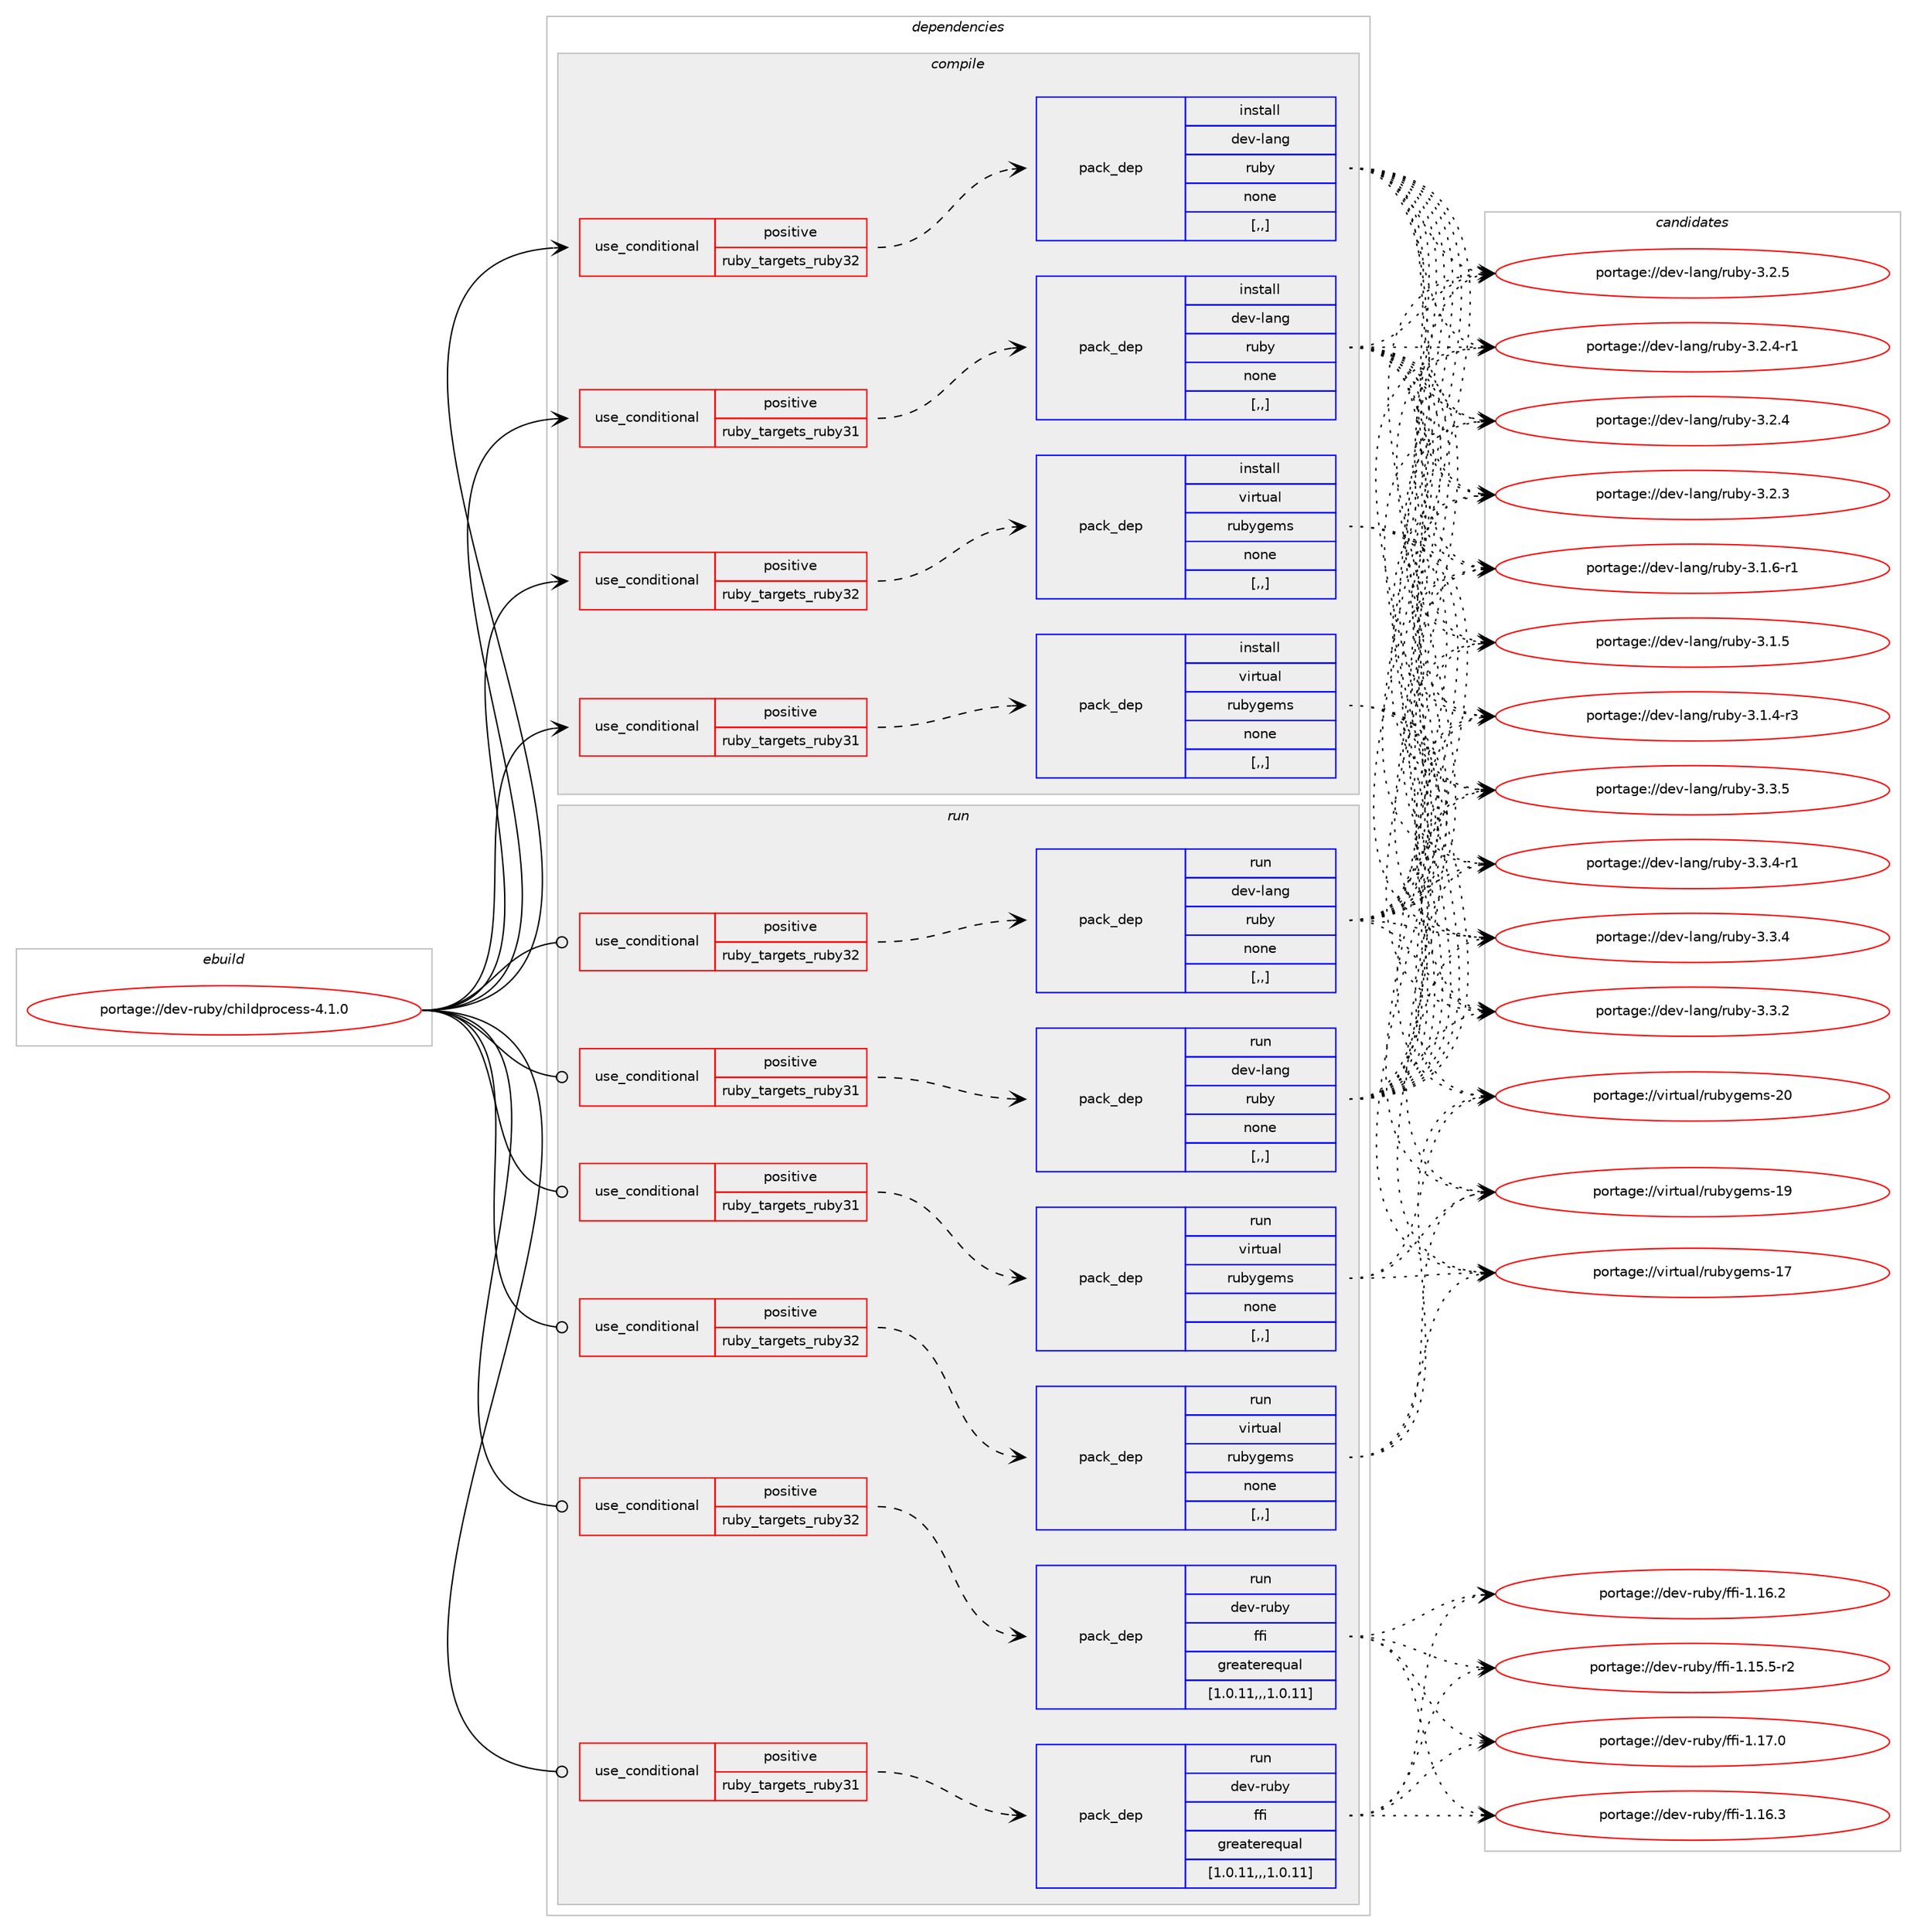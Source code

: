 digraph prolog {

# *************
# Graph options
# *************

newrank=true;
concentrate=true;
compound=true;
graph [rankdir=LR,fontname=Helvetica,fontsize=10,ranksep=1.5];#, ranksep=2.5, nodesep=0.2];
edge  [arrowhead=vee];
node  [fontname=Helvetica,fontsize=10];

# **********
# The ebuild
# **********

subgraph cluster_leftcol {
color=gray;
label=<<i>ebuild</i>>;
id [label="portage://dev-ruby/childprocess-4.1.0", color=red, width=4, href="../dev-ruby/childprocess-4.1.0.svg"];
}

# ****************
# The dependencies
# ****************

subgraph cluster_midcol {
color=gray;
label=<<i>dependencies</i>>;
subgraph cluster_compile {
fillcolor="#eeeeee";
style=filled;
label=<<i>compile</i>>;
subgraph cond176403 {
dependency674838 [label=<<TABLE BORDER="0" CELLBORDER="1" CELLSPACING="0" CELLPADDING="4"><TR><TD ROWSPAN="3" CELLPADDING="10">use_conditional</TD></TR><TR><TD>positive</TD></TR><TR><TD>ruby_targets_ruby31</TD></TR></TABLE>>, shape=none, color=red];
subgraph pack493548 {
dependency674839 [label=<<TABLE BORDER="0" CELLBORDER="1" CELLSPACING="0" CELLPADDING="4" WIDTH="220"><TR><TD ROWSPAN="6" CELLPADDING="30">pack_dep</TD></TR><TR><TD WIDTH="110">install</TD></TR><TR><TD>dev-lang</TD></TR><TR><TD>ruby</TD></TR><TR><TD>none</TD></TR><TR><TD>[,,]</TD></TR></TABLE>>, shape=none, color=blue];
}
dependency674838:e -> dependency674839:w [weight=20,style="dashed",arrowhead="vee"];
}
id:e -> dependency674838:w [weight=20,style="solid",arrowhead="vee"];
subgraph cond176404 {
dependency674840 [label=<<TABLE BORDER="0" CELLBORDER="1" CELLSPACING="0" CELLPADDING="4"><TR><TD ROWSPAN="3" CELLPADDING="10">use_conditional</TD></TR><TR><TD>positive</TD></TR><TR><TD>ruby_targets_ruby31</TD></TR></TABLE>>, shape=none, color=red];
subgraph pack493549 {
dependency674841 [label=<<TABLE BORDER="0" CELLBORDER="1" CELLSPACING="0" CELLPADDING="4" WIDTH="220"><TR><TD ROWSPAN="6" CELLPADDING="30">pack_dep</TD></TR><TR><TD WIDTH="110">install</TD></TR><TR><TD>virtual</TD></TR><TR><TD>rubygems</TD></TR><TR><TD>none</TD></TR><TR><TD>[,,]</TD></TR></TABLE>>, shape=none, color=blue];
}
dependency674840:e -> dependency674841:w [weight=20,style="dashed",arrowhead="vee"];
}
id:e -> dependency674840:w [weight=20,style="solid",arrowhead="vee"];
subgraph cond176405 {
dependency674842 [label=<<TABLE BORDER="0" CELLBORDER="1" CELLSPACING="0" CELLPADDING="4"><TR><TD ROWSPAN="3" CELLPADDING="10">use_conditional</TD></TR><TR><TD>positive</TD></TR><TR><TD>ruby_targets_ruby32</TD></TR></TABLE>>, shape=none, color=red];
subgraph pack493550 {
dependency674843 [label=<<TABLE BORDER="0" CELLBORDER="1" CELLSPACING="0" CELLPADDING="4" WIDTH="220"><TR><TD ROWSPAN="6" CELLPADDING="30">pack_dep</TD></TR><TR><TD WIDTH="110">install</TD></TR><TR><TD>dev-lang</TD></TR><TR><TD>ruby</TD></TR><TR><TD>none</TD></TR><TR><TD>[,,]</TD></TR></TABLE>>, shape=none, color=blue];
}
dependency674842:e -> dependency674843:w [weight=20,style="dashed",arrowhead="vee"];
}
id:e -> dependency674842:w [weight=20,style="solid",arrowhead="vee"];
subgraph cond176406 {
dependency674844 [label=<<TABLE BORDER="0" CELLBORDER="1" CELLSPACING="0" CELLPADDING="4"><TR><TD ROWSPAN="3" CELLPADDING="10">use_conditional</TD></TR><TR><TD>positive</TD></TR><TR><TD>ruby_targets_ruby32</TD></TR></TABLE>>, shape=none, color=red];
subgraph pack493551 {
dependency674845 [label=<<TABLE BORDER="0" CELLBORDER="1" CELLSPACING="0" CELLPADDING="4" WIDTH="220"><TR><TD ROWSPAN="6" CELLPADDING="30">pack_dep</TD></TR><TR><TD WIDTH="110">install</TD></TR><TR><TD>virtual</TD></TR><TR><TD>rubygems</TD></TR><TR><TD>none</TD></TR><TR><TD>[,,]</TD></TR></TABLE>>, shape=none, color=blue];
}
dependency674844:e -> dependency674845:w [weight=20,style="dashed",arrowhead="vee"];
}
id:e -> dependency674844:w [weight=20,style="solid",arrowhead="vee"];
}
subgraph cluster_compileandrun {
fillcolor="#eeeeee";
style=filled;
label=<<i>compile and run</i>>;
}
subgraph cluster_run {
fillcolor="#eeeeee";
style=filled;
label=<<i>run</i>>;
subgraph cond176407 {
dependency674846 [label=<<TABLE BORDER="0" CELLBORDER="1" CELLSPACING="0" CELLPADDING="4"><TR><TD ROWSPAN="3" CELLPADDING="10">use_conditional</TD></TR><TR><TD>positive</TD></TR><TR><TD>ruby_targets_ruby31</TD></TR></TABLE>>, shape=none, color=red];
subgraph pack493552 {
dependency674847 [label=<<TABLE BORDER="0" CELLBORDER="1" CELLSPACING="0" CELLPADDING="4" WIDTH="220"><TR><TD ROWSPAN="6" CELLPADDING="30">pack_dep</TD></TR><TR><TD WIDTH="110">run</TD></TR><TR><TD>dev-lang</TD></TR><TR><TD>ruby</TD></TR><TR><TD>none</TD></TR><TR><TD>[,,]</TD></TR></TABLE>>, shape=none, color=blue];
}
dependency674846:e -> dependency674847:w [weight=20,style="dashed",arrowhead="vee"];
}
id:e -> dependency674846:w [weight=20,style="solid",arrowhead="odot"];
subgraph cond176408 {
dependency674848 [label=<<TABLE BORDER="0" CELLBORDER="1" CELLSPACING="0" CELLPADDING="4"><TR><TD ROWSPAN="3" CELLPADDING="10">use_conditional</TD></TR><TR><TD>positive</TD></TR><TR><TD>ruby_targets_ruby31</TD></TR></TABLE>>, shape=none, color=red];
subgraph pack493553 {
dependency674849 [label=<<TABLE BORDER="0" CELLBORDER="1" CELLSPACING="0" CELLPADDING="4" WIDTH="220"><TR><TD ROWSPAN="6" CELLPADDING="30">pack_dep</TD></TR><TR><TD WIDTH="110">run</TD></TR><TR><TD>dev-ruby</TD></TR><TR><TD>ffi</TD></TR><TR><TD>greaterequal</TD></TR><TR><TD>[1.0.11,,,1.0.11]</TD></TR></TABLE>>, shape=none, color=blue];
}
dependency674848:e -> dependency674849:w [weight=20,style="dashed",arrowhead="vee"];
}
id:e -> dependency674848:w [weight=20,style="solid",arrowhead="odot"];
subgraph cond176409 {
dependency674850 [label=<<TABLE BORDER="0" CELLBORDER="1" CELLSPACING="0" CELLPADDING="4"><TR><TD ROWSPAN="3" CELLPADDING="10">use_conditional</TD></TR><TR><TD>positive</TD></TR><TR><TD>ruby_targets_ruby31</TD></TR></TABLE>>, shape=none, color=red];
subgraph pack493554 {
dependency674851 [label=<<TABLE BORDER="0" CELLBORDER="1" CELLSPACING="0" CELLPADDING="4" WIDTH="220"><TR><TD ROWSPAN="6" CELLPADDING="30">pack_dep</TD></TR><TR><TD WIDTH="110">run</TD></TR><TR><TD>virtual</TD></TR><TR><TD>rubygems</TD></TR><TR><TD>none</TD></TR><TR><TD>[,,]</TD></TR></TABLE>>, shape=none, color=blue];
}
dependency674850:e -> dependency674851:w [weight=20,style="dashed",arrowhead="vee"];
}
id:e -> dependency674850:w [weight=20,style="solid",arrowhead="odot"];
subgraph cond176410 {
dependency674852 [label=<<TABLE BORDER="0" CELLBORDER="1" CELLSPACING="0" CELLPADDING="4"><TR><TD ROWSPAN="3" CELLPADDING="10">use_conditional</TD></TR><TR><TD>positive</TD></TR><TR><TD>ruby_targets_ruby32</TD></TR></TABLE>>, shape=none, color=red];
subgraph pack493555 {
dependency674853 [label=<<TABLE BORDER="0" CELLBORDER="1" CELLSPACING="0" CELLPADDING="4" WIDTH="220"><TR><TD ROWSPAN="6" CELLPADDING="30">pack_dep</TD></TR><TR><TD WIDTH="110">run</TD></TR><TR><TD>dev-lang</TD></TR><TR><TD>ruby</TD></TR><TR><TD>none</TD></TR><TR><TD>[,,]</TD></TR></TABLE>>, shape=none, color=blue];
}
dependency674852:e -> dependency674853:w [weight=20,style="dashed",arrowhead="vee"];
}
id:e -> dependency674852:w [weight=20,style="solid",arrowhead="odot"];
subgraph cond176411 {
dependency674854 [label=<<TABLE BORDER="0" CELLBORDER="1" CELLSPACING="0" CELLPADDING="4"><TR><TD ROWSPAN="3" CELLPADDING="10">use_conditional</TD></TR><TR><TD>positive</TD></TR><TR><TD>ruby_targets_ruby32</TD></TR></TABLE>>, shape=none, color=red];
subgraph pack493556 {
dependency674855 [label=<<TABLE BORDER="0" CELLBORDER="1" CELLSPACING="0" CELLPADDING="4" WIDTH="220"><TR><TD ROWSPAN="6" CELLPADDING="30">pack_dep</TD></TR><TR><TD WIDTH="110">run</TD></TR><TR><TD>dev-ruby</TD></TR><TR><TD>ffi</TD></TR><TR><TD>greaterequal</TD></TR><TR><TD>[1.0.11,,,1.0.11]</TD></TR></TABLE>>, shape=none, color=blue];
}
dependency674854:e -> dependency674855:w [weight=20,style="dashed",arrowhead="vee"];
}
id:e -> dependency674854:w [weight=20,style="solid",arrowhead="odot"];
subgraph cond176412 {
dependency674856 [label=<<TABLE BORDER="0" CELLBORDER="1" CELLSPACING="0" CELLPADDING="4"><TR><TD ROWSPAN="3" CELLPADDING="10">use_conditional</TD></TR><TR><TD>positive</TD></TR><TR><TD>ruby_targets_ruby32</TD></TR></TABLE>>, shape=none, color=red];
subgraph pack493557 {
dependency674857 [label=<<TABLE BORDER="0" CELLBORDER="1" CELLSPACING="0" CELLPADDING="4" WIDTH="220"><TR><TD ROWSPAN="6" CELLPADDING="30">pack_dep</TD></TR><TR><TD WIDTH="110">run</TD></TR><TR><TD>virtual</TD></TR><TR><TD>rubygems</TD></TR><TR><TD>none</TD></TR><TR><TD>[,,]</TD></TR></TABLE>>, shape=none, color=blue];
}
dependency674856:e -> dependency674857:w [weight=20,style="dashed",arrowhead="vee"];
}
id:e -> dependency674856:w [weight=20,style="solid",arrowhead="odot"];
}
}

# **************
# The candidates
# **************

subgraph cluster_choices {
rank=same;
color=gray;
label=<<i>candidates</i>>;

subgraph choice493548 {
color=black;
nodesep=1;
choice10010111845108971101034711411798121455146514653 [label="portage://dev-lang/ruby-3.3.5", color=red, width=4,href="../dev-lang/ruby-3.3.5.svg"];
choice100101118451089711010347114117981214551465146524511449 [label="portage://dev-lang/ruby-3.3.4-r1", color=red, width=4,href="../dev-lang/ruby-3.3.4-r1.svg"];
choice10010111845108971101034711411798121455146514652 [label="portage://dev-lang/ruby-3.3.4", color=red, width=4,href="../dev-lang/ruby-3.3.4.svg"];
choice10010111845108971101034711411798121455146514650 [label="portage://dev-lang/ruby-3.3.2", color=red, width=4,href="../dev-lang/ruby-3.3.2.svg"];
choice10010111845108971101034711411798121455146504653 [label="portage://dev-lang/ruby-3.2.5", color=red, width=4,href="../dev-lang/ruby-3.2.5.svg"];
choice100101118451089711010347114117981214551465046524511449 [label="portage://dev-lang/ruby-3.2.4-r1", color=red, width=4,href="../dev-lang/ruby-3.2.4-r1.svg"];
choice10010111845108971101034711411798121455146504652 [label="portage://dev-lang/ruby-3.2.4", color=red, width=4,href="../dev-lang/ruby-3.2.4.svg"];
choice10010111845108971101034711411798121455146504651 [label="portage://dev-lang/ruby-3.2.3", color=red, width=4,href="../dev-lang/ruby-3.2.3.svg"];
choice100101118451089711010347114117981214551464946544511449 [label="portage://dev-lang/ruby-3.1.6-r1", color=red, width=4,href="../dev-lang/ruby-3.1.6-r1.svg"];
choice10010111845108971101034711411798121455146494653 [label="portage://dev-lang/ruby-3.1.5", color=red, width=4,href="../dev-lang/ruby-3.1.5.svg"];
choice100101118451089711010347114117981214551464946524511451 [label="portage://dev-lang/ruby-3.1.4-r3", color=red, width=4,href="../dev-lang/ruby-3.1.4-r3.svg"];
dependency674839:e -> choice10010111845108971101034711411798121455146514653:w [style=dotted,weight="100"];
dependency674839:e -> choice100101118451089711010347114117981214551465146524511449:w [style=dotted,weight="100"];
dependency674839:e -> choice10010111845108971101034711411798121455146514652:w [style=dotted,weight="100"];
dependency674839:e -> choice10010111845108971101034711411798121455146514650:w [style=dotted,weight="100"];
dependency674839:e -> choice10010111845108971101034711411798121455146504653:w [style=dotted,weight="100"];
dependency674839:e -> choice100101118451089711010347114117981214551465046524511449:w [style=dotted,weight="100"];
dependency674839:e -> choice10010111845108971101034711411798121455146504652:w [style=dotted,weight="100"];
dependency674839:e -> choice10010111845108971101034711411798121455146504651:w [style=dotted,weight="100"];
dependency674839:e -> choice100101118451089711010347114117981214551464946544511449:w [style=dotted,weight="100"];
dependency674839:e -> choice10010111845108971101034711411798121455146494653:w [style=dotted,weight="100"];
dependency674839:e -> choice100101118451089711010347114117981214551464946524511451:w [style=dotted,weight="100"];
}
subgraph choice493549 {
color=black;
nodesep=1;
choice118105114116117971084711411798121103101109115455048 [label="portage://virtual/rubygems-20", color=red, width=4,href="../virtual/rubygems-20.svg"];
choice118105114116117971084711411798121103101109115454957 [label="portage://virtual/rubygems-19", color=red, width=4,href="../virtual/rubygems-19.svg"];
choice118105114116117971084711411798121103101109115454955 [label="portage://virtual/rubygems-17", color=red, width=4,href="../virtual/rubygems-17.svg"];
dependency674841:e -> choice118105114116117971084711411798121103101109115455048:w [style=dotted,weight="100"];
dependency674841:e -> choice118105114116117971084711411798121103101109115454957:w [style=dotted,weight="100"];
dependency674841:e -> choice118105114116117971084711411798121103101109115454955:w [style=dotted,weight="100"];
}
subgraph choice493550 {
color=black;
nodesep=1;
choice10010111845108971101034711411798121455146514653 [label="portage://dev-lang/ruby-3.3.5", color=red, width=4,href="../dev-lang/ruby-3.3.5.svg"];
choice100101118451089711010347114117981214551465146524511449 [label="portage://dev-lang/ruby-3.3.4-r1", color=red, width=4,href="../dev-lang/ruby-3.3.4-r1.svg"];
choice10010111845108971101034711411798121455146514652 [label="portage://dev-lang/ruby-3.3.4", color=red, width=4,href="../dev-lang/ruby-3.3.4.svg"];
choice10010111845108971101034711411798121455146514650 [label="portage://dev-lang/ruby-3.3.2", color=red, width=4,href="../dev-lang/ruby-3.3.2.svg"];
choice10010111845108971101034711411798121455146504653 [label="portage://dev-lang/ruby-3.2.5", color=red, width=4,href="../dev-lang/ruby-3.2.5.svg"];
choice100101118451089711010347114117981214551465046524511449 [label="portage://dev-lang/ruby-3.2.4-r1", color=red, width=4,href="../dev-lang/ruby-3.2.4-r1.svg"];
choice10010111845108971101034711411798121455146504652 [label="portage://dev-lang/ruby-3.2.4", color=red, width=4,href="../dev-lang/ruby-3.2.4.svg"];
choice10010111845108971101034711411798121455146504651 [label="portage://dev-lang/ruby-3.2.3", color=red, width=4,href="../dev-lang/ruby-3.2.3.svg"];
choice100101118451089711010347114117981214551464946544511449 [label="portage://dev-lang/ruby-3.1.6-r1", color=red, width=4,href="../dev-lang/ruby-3.1.6-r1.svg"];
choice10010111845108971101034711411798121455146494653 [label="portage://dev-lang/ruby-3.1.5", color=red, width=4,href="../dev-lang/ruby-3.1.5.svg"];
choice100101118451089711010347114117981214551464946524511451 [label="portage://dev-lang/ruby-3.1.4-r3", color=red, width=4,href="../dev-lang/ruby-3.1.4-r3.svg"];
dependency674843:e -> choice10010111845108971101034711411798121455146514653:w [style=dotted,weight="100"];
dependency674843:e -> choice100101118451089711010347114117981214551465146524511449:w [style=dotted,weight="100"];
dependency674843:e -> choice10010111845108971101034711411798121455146514652:w [style=dotted,weight="100"];
dependency674843:e -> choice10010111845108971101034711411798121455146514650:w [style=dotted,weight="100"];
dependency674843:e -> choice10010111845108971101034711411798121455146504653:w [style=dotted,weight="100"];
dependency674843:e -> choice100101118451089711010347114117981214551465046524511449:w [style=dotted,weight="100"];
dependency674843:e -> choice10010111845108971101034711411798121455146504652:w [style=dotted,weight="100"];
dependency674843:e -> choice10010111845108971101034711411798121455146504651:w [style=dotted,weight="100"];
dependency674843:e -> choice100101118451089711010347114117981214551464946544511449:w [style=dotted,weight="100"];
dependency674843:e -> choice10010111845108971101034711411798121455146494653:w [style=dotted,weight="100"];
dependency674843:e -> choice100101118451089711010347114117981214551464946524511451:w [style=dotted,weight="100"];
}
subgraph choice493551 {
color=black;
nodesep=1;
choice118105114116117971084711411798121103101109115455048 [label="portage://virtual/rubygems-20", color=red, width=4,href="../virtual/rubygems-20.svg"];
choice118105114116117971084711411798121103101109115454957 [label="portage://virtual/rubygems-19", color=red, width=4,href="../virtual/rubygems-19.svg"];
choice118105114116117971084711411798121103101109115454955 [label="portage://virtual/rubygems-17", color=red, width=4,href="../virtual/rubygems-17.svg"];
dependency674845:e -> choice118105114116117971084711411798121103101109115455048:w [style=dotted,weight="100"];
dependency674845:e -> choice118105114116117971084711411798121103101109115454957:w [style=dotted,weight="100"];
dependency674845:e -> choice118105114116117971084711411798121103101109115454955:w [style=dotted,weight="100"];
}
subgraph choice493552 {
color=black;
nodesep=1;
choice10010111845108971101034711411798121455146514653 [label="portage://dev-lang/ruby-3.3.5", color=red, width=4,href="../dev-lang/ruby-3.3.5.svg"];
choice100101118451089711010347114117981214551465146524511449 [label="portage://dev-lang/ruby-3.3.4-r1", color=red, width=4,href="../dev-lang/ruby-3.3.4-r1.svg"];
choice10010111845108971101034711411798121455146514652 [label="portage://dev-lang/ruby-3.3.4", color=red, width=4,href="../dev-lang/ruby-3.3.4.svg"];
choice10010111845108971101034711411798121455146514650 [label="portage://dev-lang/ruby-3.3.2", color=red, width=4,href="../dev-lang/ruby-3.3.2.svg"];
choice10010111845108971101034711411798121455146504653 [label="portage://dev-lang/ruby-3.2.5", color=red, width=4,href="../dev-lang/ruby-3.2.5.svg"];
choice100101118451089711010347114117981214551465046524511449 [label="portage://dev-lang/ruby-3.2.4-r1", color=red, width=4,href="../dev-lang/ruby-3.2.4-r1.svg"];
choice10010111845108971101034711411798121455146504652 [label="portage://dev-lang/ruby-3.2.4", color=red, width=4,href="../dev-lang/ruby-3.2.4.svg"];
choice10010111845108971101034711411798121455146504651 [label="portage://dev-lang/ruby-3.2.3", color=red, width=4,href="../dev-lang/ruby-3.2.3.svg"];
choice100101118451089711010347114117981214551464946544511449 [label="portage://dev-lang/ruby-3.1.6-r1", color=red, width=4,href="../dev-lang/ruby-3.1.6-r1.svg"];
choice10010111845108971101034711411798121455146494653 [label="portage://dev-lang/ruby-3.1.5", color=red, width=4,href="../dev-lang/ruby-3.1.5.svg"];
choice100101118451089711010347114117981214551464946524511451 [label="portage://dev-lang/ruby-3.1.4-r3", color=red, width=4,href="../dev-lang/ruby-3.1.4-r3.svg"];
dependency674847:e -> choice10010111845108971101034711411798121455146514653:w [style=dotted,weight="100"];
dependency674847:e -> choice100101118451089711010347114117981214551465146524511449:w [style=dotted,weight="100"];
dependency674847:e -> choice10010111845108971101034711411798121455146514652:w [style=dotted,weight="100"];
dependency674847:e -> choice10010111845108971101034711411798121455146514650:w [style=dotted,weight="100"];
dependency674847:e -> choice10010111845108971101034711411798121455146504653:w [style=dotted,weight="100"];
dependency674847:e -> choice100101118451089711010347114117981214551465046524511449:w [style=dotted,weight="100"];
dependency674847:e -> choice10010111845108971101034711411798121455146504652:w [style=dotted,weight="100"];
dependency674847:e -> choice10010111845108971101034711411798121455146504651:w [style=dotted,weight="100"];
dependency674847:e -> choice100101118451089711010347114117981214551464946544511449:w [style=dotted,weight="100"];
dependency674847:e -> choice10010111845108971101034711411798121455146494653:w [style=dotted,weight="100"];
dependency674847:e -> choice100101118451089711010347114117981214551464946524511451:w [style=dotted,weight="100"];
}
subgraph choice493553 {
color=black;
nodesep=1;
choice10010111845114117981214710210210545494649554648 [label="portage://dev-ruby/ffi-1.17.0", color=red, width=4,href="../dev-ruby/ffi-1.17.0.svg"];
choice10010111845114117981214710210210545494649544651 [label="portage://dev-ruby/ffi-1.16.3", color=red, width=4,href="../dev-ruby/ffi-1.16.3.svg"];
choice10010111845114117981214710210210545494649544650 [label="portage://dev-ruby/ffi-1.16.2", color=red, width=4,href="../dev-ruby/ffi-1.16.2.svg"];
choice100101118451141179812147102102105454946495346534511450 [label="portage://dev-ruby/ffi-1.15.5-r2", color=red, width=4,href="../dev-ruby/ffi-1.15.5-r2.svg"];
dependency674849:e -> choice10010111845114117981214710210210545494649554648:w [style=dotted,weight="100"];
dependency674849:e -> choice10010111845114117981214710210210545494649544651:w [style=dotted,weight="100"];
dependency674849:e -> choice10010111845114117981214710210210545494649544650:w [style=dotted,weight="100"];
dependency674849:e -> choice100101118451141179812147102102105454946495346534511450:w [style=dotted,weight="100"];
}
subgraph choice493554 {
color=black;
nodesep=1;
choice118105114116117971084711411798121103101109115455048 [label="portage://virtual/rubygems-20", color=red, width=4,href="../virtual/rubygems-20.svg"];
choice118105114116117971084711411798121103101109115454957 [label="portage://virtual/rubygems-19", color=red, width=4,href="../virtual/rubygems-19.svg"];
choice118105114116117971084711411798121103101109115454955 [label="portage://virtual/rubygems-17", color=red, width=4,href="../virtual/rubygems-17.svg"];
dependency674851:e -> choice118105114116117971084711411798121103101109115455048:w [style=dotted,weight="100"];
dependency674851:e -> choice118105114116117971084711411798121103101109115454957:w [style=dotted,weight="100"];
dependency674851:e -> choice118105114116117971084711411798121103101109115454955:w [style=dotted,weight="100"];
}
subgraph choice493555 {
color=black;
nodesep=1;
choice10010111845108971101034711411798121455146514653 [label="portage://dev-lang/ruby-3.3.5", color=red, width=4,href="../dev-lang/ruby-3.3.5.svg"];
choice100101118451089711010347114117981214551465146524511449 [label="portage://dev-lang/ruby-3.3.4-r1", color=red, width=4,href="../dev-lang/ruby-3.3.4-r1.svg"];
choice10010111845108971101034711411798121455146514652 [label="portage://dev-lang/ruby-3.3.4", color=red, width=4,href="../dev-lang/ruby-3.3.4.svg"];
choice10010111845108971101034711411798121455146514650 [label="portage://dev-lang/ruby-3.3.2", color=red, width=4,href="../dev-lang/ruby-3.3.2.svg"];
choice10010111845108971101034711411798121455146504653 [label="portage://dev-lang/ruby-3.2.5", color=red, width=4,href="../dev-lang/ruby-3.2.5.svg"];
choice100101118451089711010347114117981214551465046524511449 [label="portage://dev-lang/ruby-3.2.4-r1", color=red, width=4,href="../dev-lang/ruby-3.2.4-r1.svg"];
choice10010111845108971101034711411798121455146504652 [label="portage://dev-lang/ruby-3.2.4", color=red, width=4,href="../dev-lang/ruby-3.2.4.svg"];
choice10010111845108971101034711411798121455146504651 [label="portage://dev-lang/ruby-3.2.3", color=red, width=4,href="../dev-lang/ruby-3.2.3.svg"];
choice100101118451089711010347114117981214551464946544511449 [label="portage://dev-lang/ruby-3.1.6-r1", color=red, width=4,href="../dev-lang/ruby-3.1.6-r1.svg"];
choice10010111845108971101034711411798121455146494653 [label="portage://dev-lang/ruby-3.1.5", color=red, width=4,href="../dev-lang/ruby-3.1.5.svg"];
choice100101118451089711010347114117981214551464946524511451 [label="portage://dev-lang/ruby-3.1.4-r3", color=red, width=4,href="../dev-lang/ruby-3.1.4-r3.svg"];
dependency674853:e -> choice10010111845108971101034711411798121455146514653:w [style=dotted,weight="100"];
dependency674853:e -> choice100101118451089711010347114117981214551465146524511449:w [style=dotted,weight="100"];
dependency674853:e -> choice10010111845108971101034711411798121455146514652:w [style=dotted,weight="100"];
dependency674853:e -> choice10010111845108971101034711411798121455146514650:w [style=dotted,weight="100"];
dependency674853:e -> choice10010111845108971101034711411798121455146504653:w [style=dotted,weight="100"];
dependency674853:e -> choice100101118451089711010347114117981214551465046524511449:w [style=dotted,weight="100"];
dependency674853:e -> choice10010111845108971101034711411798121455146504652:w [style=dotted,weight="100"];
dependency674853:e -> choice10010111845108971101034711411798121455146504651:w [style=dotted,weight="100"];
dependency674853:e -> choice100101118451089711010347114117981214551464946544511449:w [style=dotted,weight="100"];
dependency674853:e -> choice10010111845108971101034711411798121455146494653:w [style=dotted,weight="100"];
dependency674853:e -> choice100101118451089711010347114117981214551464946524511451:w [style=dotted,weight="100"];
}
subgraph choice493556 {
color=black;
nodesep=1;
choice10010111845114117981214710210210545494649554648 [label="portage://dev-ruby/ffi-1.17.0", color=red, width=4,href="../dev-ruby/ffi-1.17.0.svg"];
choice10010111845114117981214710210210545494649544651 [label="portage://dev-ruby/ffi-1.16.3", color=red, width=4,href="../dev-ruby/ffi-1.16.3.svg"];
choice10010111845114117981214710210210545494649544650 [label="portage://dev-ruby/ffi-1.16.2", color=red, width=4,href="../dev-ruby/ffi-1.16.2.svg"];
choice100101118451141179812147102102105454946495346534511450 [label="portage://dev-ruby/ffi-1.15.5-r2", color=red, width=4,href="../dev-ruby/ffi-1.15.5-r2.svg"];
dependency674855:e -> choice10010111845114117981214710210210545494649554648:w [style=dotted,weight="100"];
dependency674855:e -> choice10010111845114117981214710210210545494649544651:w [style=dotted,weight="100"];
dependency674855:e -> choice10010111845114117981214710210210545494649544650:w [style=dotted,weight="100"];
dependency674855:e -> choice100101118451141179812147102102105454946495346534511450:w [style=dotted,weight="100"];
}
subgraph choice493557 {
color=black;
nodesep=1;
choice118105114116117971084711411798121103101109115455048 [label="portage://virtual/rubygems-20", color=red, width=4,href="../virtual/rubygems-20.svg"];
choice118105114116117971084711411798121103101109115454957 [label="portage://virtual/rubygems-19", color=red, width=4,href="../virtual/rubygems-19.svg"];
choice118105114116117971084711411798121103101109115454955 [label="portage://virtual/rubygems-17", color=red, width=4,href="../virtual/rubygems-17.svg"];
dependency674857:e -> choice118105114116117971084711411798121103101109115455048:w [style=dotted,weight="100"];
dependency674857:e -> choice118105114116117971084711411798121103101109115454957:w [style=dotted,weight="100"];
dependency674857:e -> choice118105114116117971084711411798121103101109115454955:w [style=dotted,weight="100"];
}
}

}
